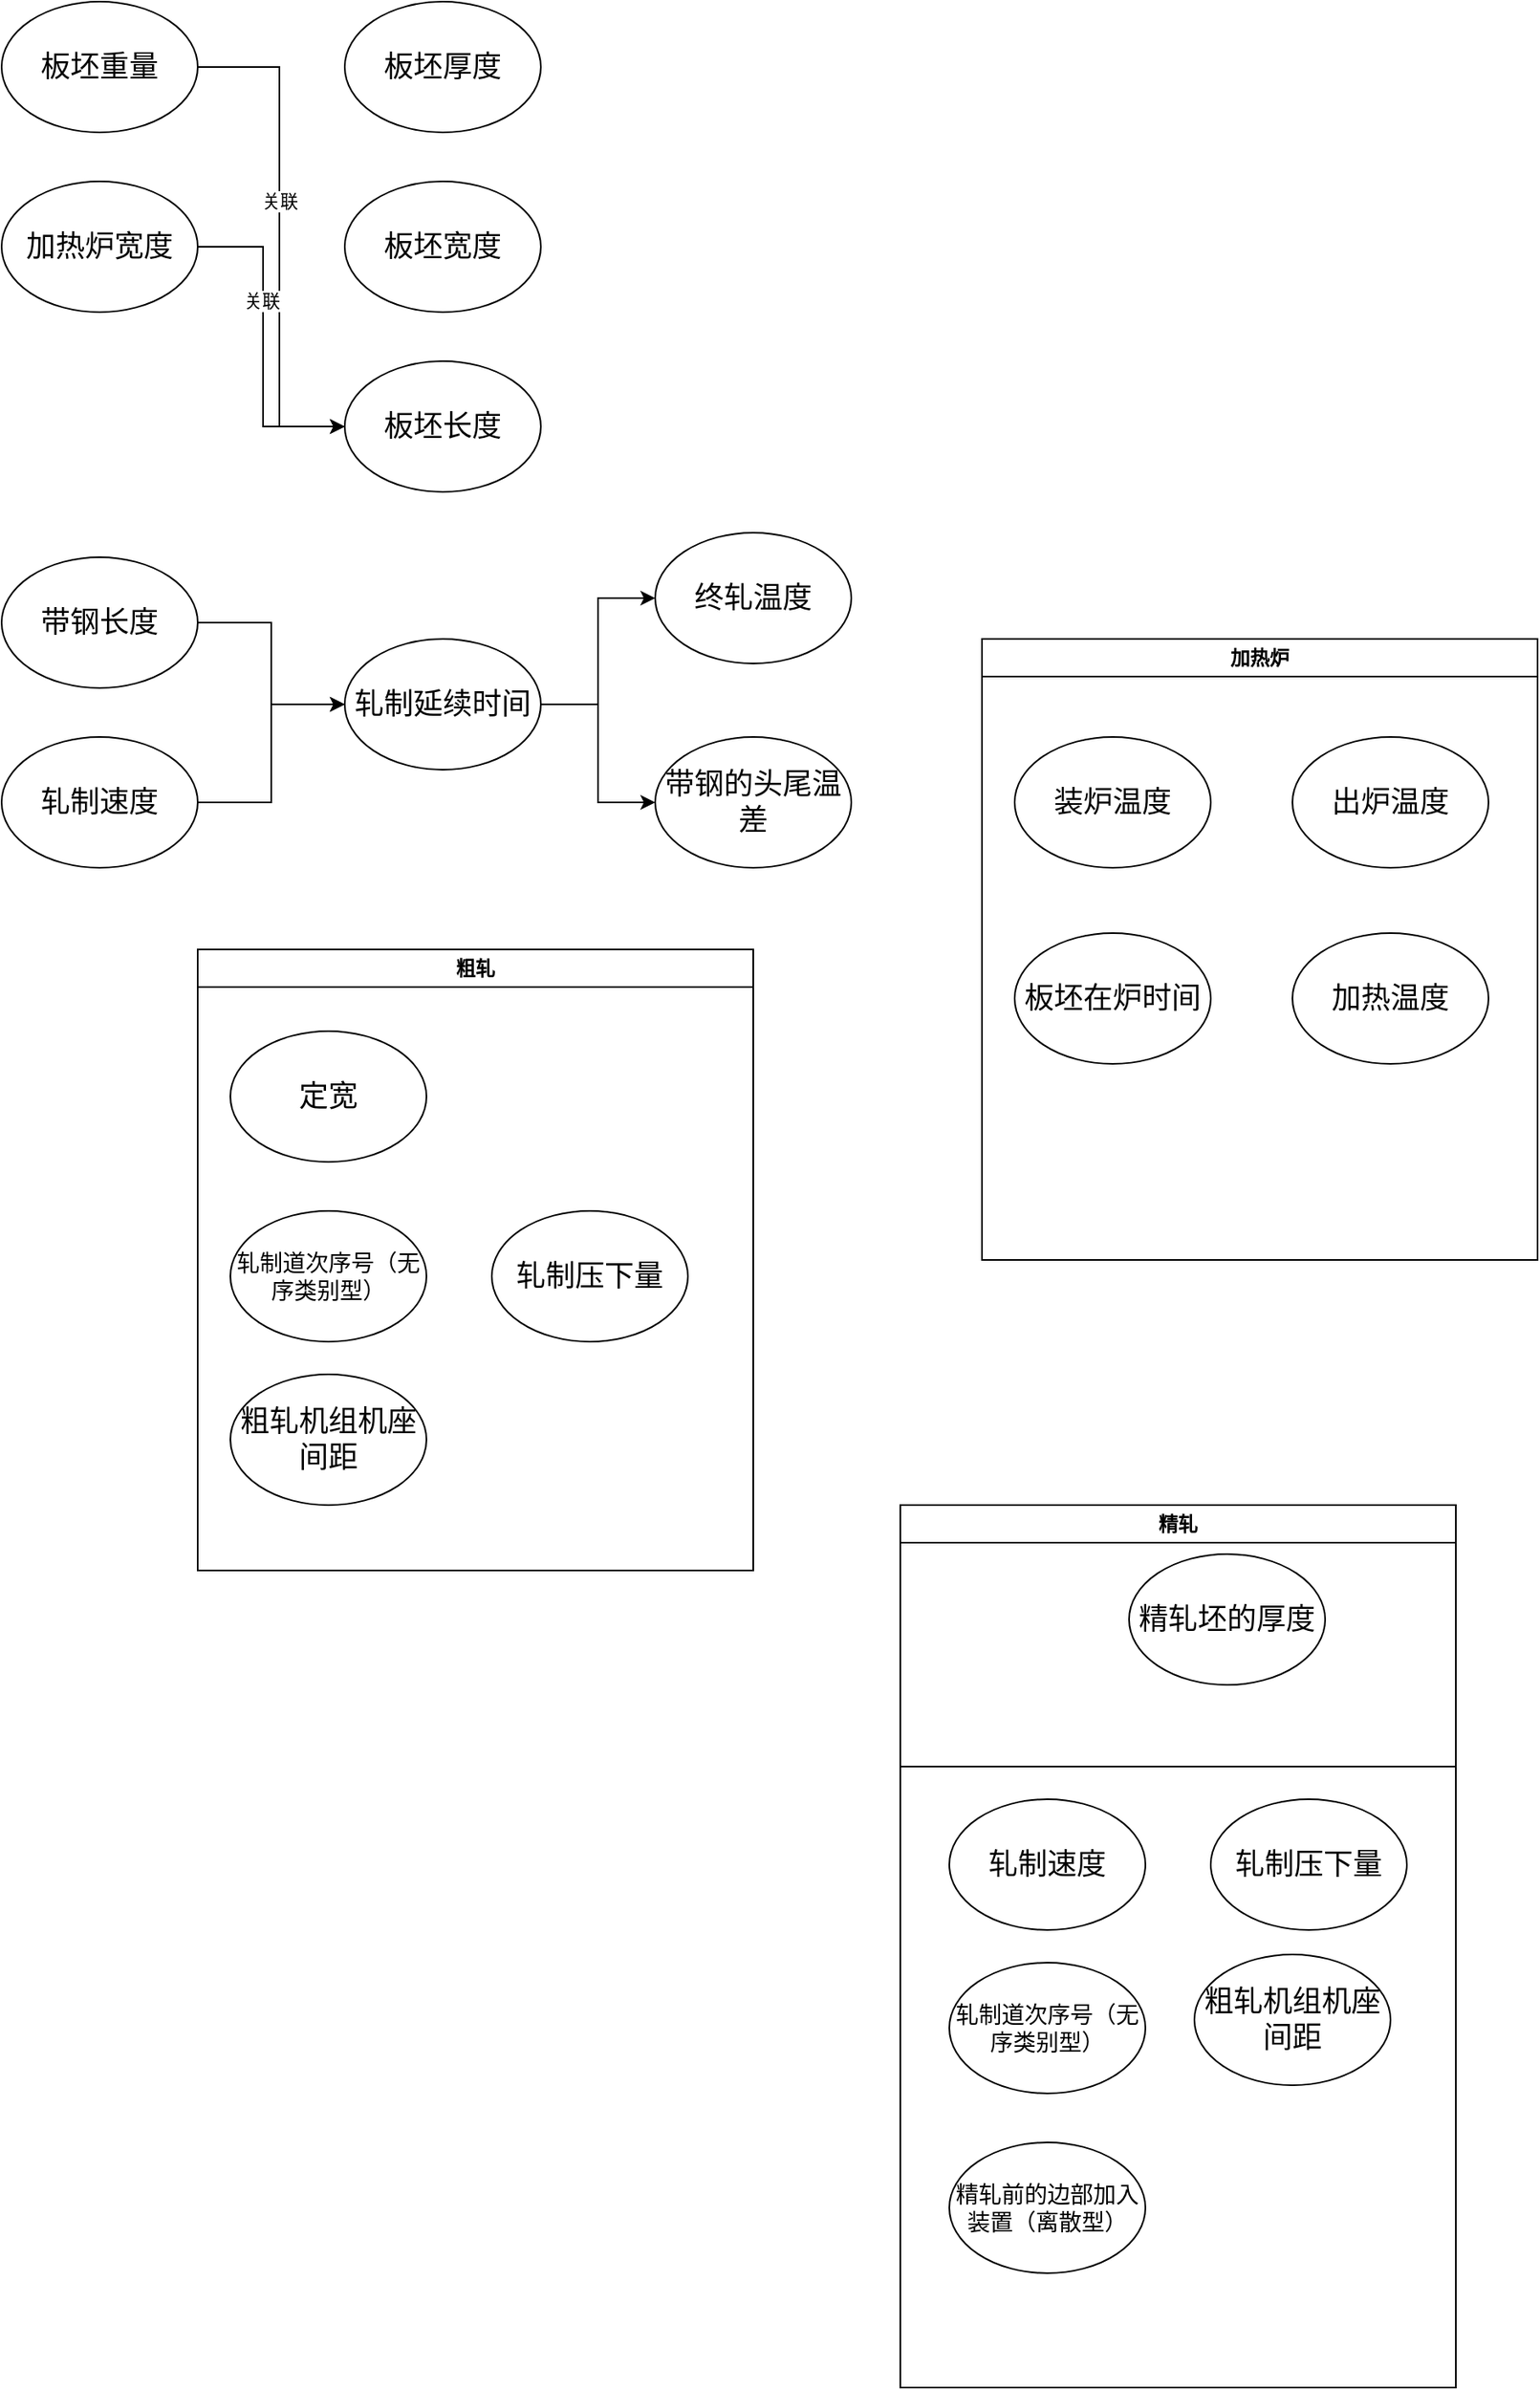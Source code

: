 <mxfile version="21.5.2" type="github">
  <diagram name="Page-1" id="42789a77-a242-8287-6e28-9cd8cfd52e62">
    <mxGraphModel dx="1050" dy="549" grid="1" gridSize="10" guides="1" tooltips="1" connect="1" arrows="1" fold="1" page="1" pageScale="1" pageWidth="1100" pageHeight="850" background="none" math="0" shadow="0">
      <root>
        <mxCell id="0" />
        <mxCell id="1" parent="0" />
        <mxCell id="tU_RkVk5_5bCf6Fj4NFK-24" style="edgeStyle=orthogonalEdgeStyle;rounded=0;orthogonalLoop=1;jettySize=auto;html=1;exitX=1;exitY=0.5;exitDx=0;exitDy=0;entryX=0;entryY=0.5;entryDx=0;entryDy=0;" parent="1" source="tU_RkVk5_5bCf6Fj4NFK-1" target="tU_RkVk5_5bCf6Fj4NFK-6" edge="1">
          <mxGeometry relative="1" as="geometry">
            <Array as="points">
              <mxPoint x="250" y="140" />
              <mxPoint x="250" y="360" />
            </Array>
          </mxGeometry>
        </mxCell>
        <mxCell id="tU_RkVk5_5bCf6Fj4NFK-35" value="关联" style="edgeLabel;html=1;align=center;verticalAlign=middle;resizable=0;points=[];" parent="tU_RkVk5_5bCf6Fj4NFK-24" vertex="1" connectable="0">
          <mxGeometry x="-0.15" relative="1" as="geometry">
            <mxPoint as="offset" />
          </mxGeometry>
        </mxCell>
        <mxCell id="tU_RkVk5_5bCf6Fj4NFK-1" value="&lt;font style=&quot;font-size: 18px;&quot;&gt;板坯重量&lt;/font&gt;" style="ellipse;whiteSpace=wrap;html=1;" parent="1" vertex="1">
          <mxGeometry x="80" y="100" width="120" height="80" as="geometry" />
        </mxCell>
        <mxCell id="tU_RkVk5_5bCf6Fj4NFK-25" style="edgeStyle=orthogonalEdgeStyle;rounded=0;orthogonalLoop=1;jettySize=auto;html=1;exitX=1;exitY=0.5;exitDx=0;exitDy=0;entryX=0;entryY=0.5;entryDx=0;entryDy=0;" parent="1" source="tU_RkVk5_5bCf6Fj4NFK-2" target="tU_RkVk5_5bCf6Fj4NFK-6" edge="1">
          <mxGeometry relative="1" as="geometry">
            <Array as="points">
              <mxPoint x="240" y="250" />
              <mxPoint x="240" y="360" />
            </Array>
          </mxGeometry>
        </mxCell>
        <mxCell id="MrxemqDh9cEqvJGh6Go7-3" value="关联" style="edgeLabel;html=1;align=center;verticalAlign=middle;resizable=0;points=[];" vertex="1" connectable="0" parent="tU_RkVk5_5bCf6Fj4NFK-25">
          <mxGeometry x="-0.268" y="-1" relative="1" as="geometry">
            <mxPoint as="offset" />
          </mxGeometry>
        </mxCell>
        <mxCell id="tU_RkVk5_5bCf6Fj4NFK-2" value="&lt;span style=&quot;font-size: 18px;&quot;&gt;加热炉宽度&lt;/span&gt;" style="ellipse;whiteSpace=wrap;html=1;" parent="1" vertex="1">
          <mxGeometry x="80" y="210" width="120" height="80" as="geometry" />
        </mxCell>
        <mxCell id="tU_RkVk5_5bCf6Fj4NFK-4" value="&lt;font style=&quot;font-size: 18px;&quot;&gt;板坯厚度&lt;/font&gt;" style="ellipse;whiteSpace=wrap;html=1;" parent="1" vertex="1">
          <mxGeometry x="290" y="100" width="120" height="80" as="geometry" />
        </mxCell>
        <mxCell id="tU_RkVk5_5bCf6Fj4NFK-5" value="&lt;font style=&quot;font-size: 18px;&quot;&gt;板坯宽度&lt;/font&gt;" style="ellipse;whiteSpace=wrap;html=1;" parent="1" vertex="1">
          <mxGeometry x="290" y="210" width="120" height="80" as="geometry" />
        </mxCell>
        <mxCell id="tU_RkVk5_5bCf6Fj4NFK-6" value="&lt;font style=&quot;font-size: 18px;&quot;&gt;板坯长度&lt;/font&gt;" style="ellipse;whiteSpace=wrap;html=1;" parent="1" vertex="1">
          <mxGeometry x="290" y="320" width="120" height="80" as="geometry" />
        </mxCell>
        <mxCell id="tU_RkVk5_5bCf6Fj4NFK-20" style="edgeStyle=orthogonalEdgeStyle;rounded=0;orthogonalLoop=1;jettySize=auto;html=1;exitX=1;exitY=0.5;exitDx=0;exitDy=0;entryX=0;entryY=0.5;entryDx=0;entryDy=0;" parent="1" source="tU_RkVk5_5bCf6Fj4NFK-8" target="tU_RkVk5_5bCf6Fj4NFK-10" edge="1">
          <mxGeometry relative="1" as="geometry" />
        </mxCell>
        <mxCell id="tU_RkVk5_5bCf6Fj4NFK-8" value="&lt;span style=&quot;font-size: 18px;&quot;&gt;带钢长度&lt;/span&gt;" style="ellipse;whiteSpace=wrap;html=1;" parent="1" vertex="1">
          <mxGeometry x="80" y="440" width="120" height="80" as="geometry" />
        </mxCell>
        <mxCell id="tU_RkVk5_5bCf6Fj4NFK-21" style="edgeStyle=orthogonalEdgeStyle;rounded=0;orthogonalLoop=1;jettySize=auto;html=1;exitX=1;exitY=0.5;exitDx=0;exitDy=0;entryX=0;entryY=0.5;entryDx=0;entryDy=0;" parent="1" source="tU_RkVk5_5bCf6Fj4NFK-9" target="tU_RkVk5_5bCf6Fj4NFK-10" edge="1">
          <mxGeometry relative="1" as="geometry" />
        </mxCell>
        <mxCell id="tU_RkVk5_5bCf6Fj4NFK-9" value="&lt;span style=&quot;font-size: 18px;&quot;&gt;轧制速度&lt;/span&gt;" style="ellipse;whiteSpace=wrap;html=1;" parent="1" vertex="1">
          <mxGeometry x="80" y="550" width="120" height="80" as="geometry" />
        </mxCell>
        <mxCell id="tU_RkVk5_5bCf6Fj4NFK-22" style="edgeStyle=orthogonalEdgeStyle;rounded=0;orthogonalLoop=1;jettySize=auto;html=1;exitX=1;exitY=0.5;exitDx=0;exitDy=0;entryX=0;entryY=0.5;entryDx=0;entryDy=0;" parent="1" source="tU_RkVk5_5bCf6Fj4NFK-10" target="tU_RkVk5_5bCf6Fj4NFK-12" edge="1">
          <mxGeometry relative="1" as="geometry" />
        </mxCell>
        <mxCell id="tU_RkVk5_5bCf6Fj4NFK-23" style="edgeStyle=orthogonalEdgeStyle;rounded=0;orthogonalLoop=1;jettySize=auto;html=1;exitX=1;exitY=0.5;exitDx=0;exitDy=0;entryX=0;entryY=0.5;entryDx=0;entryDy=0;" parent="1" source="tU_RkVk5_5bCf6Fj4NFK-10" target="tU_RkVk5_5bCf6Fj4NFK-11" edge="1">
          <mxGeometry relative="1" as="geometry" />
        </mxCell>
        <mxCell id="tU_RkVk5_5bCf6Fj4NFK-10" value="&lt;font style=&quot;font-size: 18px;&quot;&gt;轧制延续时间&lt;/font&gt;" style="ellipse;whiteSpace=wrap;html=1;" parent="1" vertex="1">
          <mxGeometry x="290" y="490" width="120" height="80" as="geometry" />
        </mxCell>
        <mxCell id="tU_RkVk5_5bCf6Fj4NFK-11" value="&lt;font style=&quot;font-size: 18px;&quot;&gt;带钢的头尾温差&lt;/font&gt;" style="ellipse;whiteSpace=wrap;html=1;" parent="1" vertex="1">
          <mxGeometry x="480" y="550" width="120" height="80" as="geometry" />
        </mxCell>
        <mxCell id="tU_RkVk5_5bCf6Fj4NFK-12" value="&lt;font style=&quot;font-size: 18px;&quot;&gt;终轧温度&lt;/font&gt;" style="ellipse;whiteSpace=wrap;html=1;" parent="1" vertex="1">
          <mxGeometry x="480" y="425" width="120" height="80" as="geometry" />
        </mxCell>
        <mxCell id="tU_RkVk5_5bCf6Fj4NFK-19" value="加热炉" style="swimlane;whiteSpace=wrap;html=1;startSize=23;" parent="1" vertex="1">
          <mxGeometry x="680" y="490" width="340" height="380" as="geometry" />
        </mxCell>
        <mxCell id="tU_RkVk5_5bCf6Fj4NFK-13" value="&lt;font style=&quot;font-size: 18px;&quot;&gt;装炉温度&lt;/font&gt;" style="ellipse;whiteSpace=wrap;html=1;" parent="tU_RkVk5_5bCf6Fj4NFK-19" vertex="1">
          <mxGeometry x="20" y="60" width="120" height="80" as="geometry" />
        </mxCell>
        <mxCell id="tU_RkVk5_5bCf6Fj4NFK-26" value="&lt;font style=&quot;font-size: 18px;&quot;&gt;出炉温度&lt;/font&gt;" style="ellipse;whiteSpace=wrap;html=1;" parent="tU_RkVk5_5bCf6Fj4NFK-19" vertex="1">
          <mxGeometry x="190" y="60" width="120" height="80" as="geometry" />
        </mxCell>
        <mxCell id="tU_RkVk5_5bCf6Fj4NFK-27" value="&lt;font style=&quot;font-size: 18px;&quot;&gt;板坯在炉时间&lt;/font&gt;" style="ellipse;whiteSpace=wrap;html=1;" parent="tU_RkVk5_5bCf6Fj4NFK-19" vertex="1">
          <mxGeometry x="20" y="180" width="120" height="80" as="geometry" />
        </mxCell>
        <mxCell id="MrxemqDh9cEqvJGh6Go7-1" value="&lt;font style=&quot;font-size: 18px;&quot;&gt;加热温度&lt;/font&gt;" style="ellipse;whiteSpace=wrap;html=1;" vertex="1" parent="tU_RkVk5_5bCf6Fj4NFK-19">
          <mxGeometry x="190" y="180" width="120" height="80" as="geometry" />
        </mxCell>
        <mxCell id="tU_RkVk5_5bCf6Fj4NFK-28" value="粗轧" style="swimlane;whiteSpace=wrap;html=1;startSize=23;" parent="1" vertex="1">
          <mxGeometry x="200" y="680" width="340" height="380" as="geometry" />
        </mxCell>
        <mxCell id="tU_RkVk5_5bCf6Fj4NFK-29" value="&lt;font style=&quot;font-size: 18px;&quot;&gt;定宽&lt;/font&gt;" style="ellipse;whiteSpace=wrap;html=1;" parent="tU_RkVk5_5bCf6Fj4NFK-28" vertex="1">
          <mxGeometry x="20" y="50" width="120" height="80" as="geometry" />
        </mxCell>
        <mxCell id="tU_RkVk5_5bCf6Fj4NFK-32" value="&lt;font style=&quot;font-size: 14px;&quot;&gt;轧制道次序号（无序类别型）&lt;/font&gt;" style="ellipse;whiteSpace=wrap;html=1;" parent="tU_RkVk5_5bCf6Fj4NFK-28" vertex="1">
          <mxGeometry x="20" y="160" width="120" height="80" as="geometry" />
        </mxCell>
        <mxCell id="tU_RkVk5_5bCf6Fj4NFK-33" value="&lt;font style=&quot;font-size: 18px;&quot;&gt;轧制压下量&lt;/font&gt;" style="ellipse;whiteSpace=wrap;html=1;" parent="tU_RkVk5_5bCf6Fj4NFK-28" vertex="1">
          <mxGeometry x="180" y="160" width="120" height="80" as="geometry" />
        </mxCell>
        <mxCell id="tU_RkVk5_5bCf6Fj4NFK-41" value="&lt;font style=&quot;font-size: 18px;&quot;&gt;粗轧机组机座间距&lt;/font&gt;" style="ellipse;whiteSpace=wrap;html=1;" parent="tU_RkVk5_5bCf6Fj4NFK-28" vertex="1">
          <mxGeometry x="20" y="260" width="120" height="80" as="geometry" />
        </mxCell>
        <mxCell id="MrxemqDh9cEqvJGh6Go7-9" value="精轧" style="swimlane;whiteSpace=wrap;html=1;startSize=23;" vertex="1" parent="1">
          <mxGeometry x="630" y="1020" width="340" height="540" as="geometry" />
        </mxCell>
        <mxCell id="MrxemqDh9cEqvJGh6Go7-10" value="&lt;span style=&quot;font-size: 18px;&quot;&gt;轧制速度&lt;/span&gt;" style="ellipse;whiteSpace=wrap;html=1;" vertex="1" parent="MrxemqDh9cEqvJGh6Go7-9">
          <mxGeometry x="30" y="180" width="120" height="80" as="geometry" />
        </mxCell>
        <mxCell id="MrxemqDh9cEqvJGh6Go7-11" value="&lt;font style=&quot;font-size: 14px;&quot;&gt;轧制道次序号（无序类别型）&lt;/font&gt;" style="ellipse;whiteSpace=wrap;html=1;" vertex="1" parent="MrxemqDh9cEqvJGh6Go7-9">
          <mxGeometry x="30" y="280" width="120" height="80" as="geometry" />
        </mxCell>
        <mxCell id="MrxemqDh9cEqvJGh6Go7-12" value="&lt;font style=&quot;font-size: 18px;&quot;&gt;轧制压下量&lt;/font&gt;" style="ellipse;whiteSpace=wrap;html=1;" vertex="1" parent="MrxemqDh9cEqvJGh6Go7-9">
          <mxGeometry x="190" y="180" width="120" height="80" as="geometry" />
        </mxCell>
        <mxCell id="MrxemqDh9cEqvJGh6Go7-13" value="&lt;font style=&quot;font-size: 18px;&quot;&gt;粗轧机组机座间距&lt;/font&gt;" style="ellipse;whiteSpace=wrap;html=1;" vertex="1" parent="MrxemqDh9cEqvJGh6Go7-9">
          <mxGeometry x="180" y="275" width="120" height="80" as="geometry" />
        </mxCell>
        <mxCell id="MrxemqDh9cEqvJGh6Go7-14" value="&lt;span style=&quot;font-size: 18px;&quot;&gt;精轧坯的厚度&lt;/span&gt;" style="ellipse;whiteSpace=wrap;html=1;" vertex="1" parent="MrxemqDh9cEqvJGh6Go7-9">
          <mxGeometry x="140" y="30" width="120" height="80" as="geometry" />
        </mxCell>
        <mxCell id="MrxemqDh9cEqvJGh6Go7-15" value="" style="endArrow=none;html=1;rounded=0;" edge="1" parent="MrxemqDh9cEqvJGh6Go7-9">
          <mxGeometry width="50" height="50" relative="1" as="geometry">
            <mxPoint y="160" as="sourcePoint" />
            <mxPoint x="340" y="160" as="targetPoint" />
          </mxGeometry>
        </mxCell>
        <mxCell id="MrxemqDh9cEqvJGh6Go7-17" value="&lt;font style=&quot;font-size: 14px;&quot;&gt;精轧前的边部加入装置（离散型）&lt;/font&gt;" style="ellipse;whiteSpace=wrap;html=1;" vertex="1" parent="MrxemqDh9cEqvJGh6Go7-9">
          <mxGeometry x="30" y="390" width="120" height="80" as="geometry" />
        </mxCell>
      </root>
    </mxGraphModel>
  </diagram>
</mxfile>
